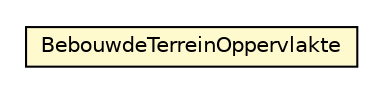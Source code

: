 #!/usr/local/bin/dot
#
# Class diagram 
# Generated by UMLGraph version R5_6-24-gf6e263 (http://www.umlgraph.org/)
#

digraph G {
	edge [fontname="Helvetica",fontsize=10,labelfontname="Helvetica",labelfontsize=10];
	node [fontname="Helvetica",fontsize=10,shape=plaintext];
	nodesep=0.25;
	ranksep=0.5;
	// nl.egem.stuf.sector.bg._0204.VBOFund.BebouwdeTerreinOppervlakte
	c210547 [label=<<table title="nl.egem.stuf.sector.bg._0204.VBOFund.BebouwdeTerreinOppervlakte" border="0" cellborder="1" cellspacing="0" cellpadding="2" port="p" bgcolor="lemonChiffon" href="./VBOFund.BebouwdeTerreinOppervlakte.html">
		<tr><td><table border="0" cellspacing="0" cellpadding="1">
<tr><td align="center" balign="center"> BebouwdeTerreinOppervlakte </td></tr>
		</table></td></tr>
		</table>>, URL="./VBOFund.BebouwdeTerreinOppervlakte.html", fontname="Helvetica", fontcolor="black", fontsize=10.0];
}

